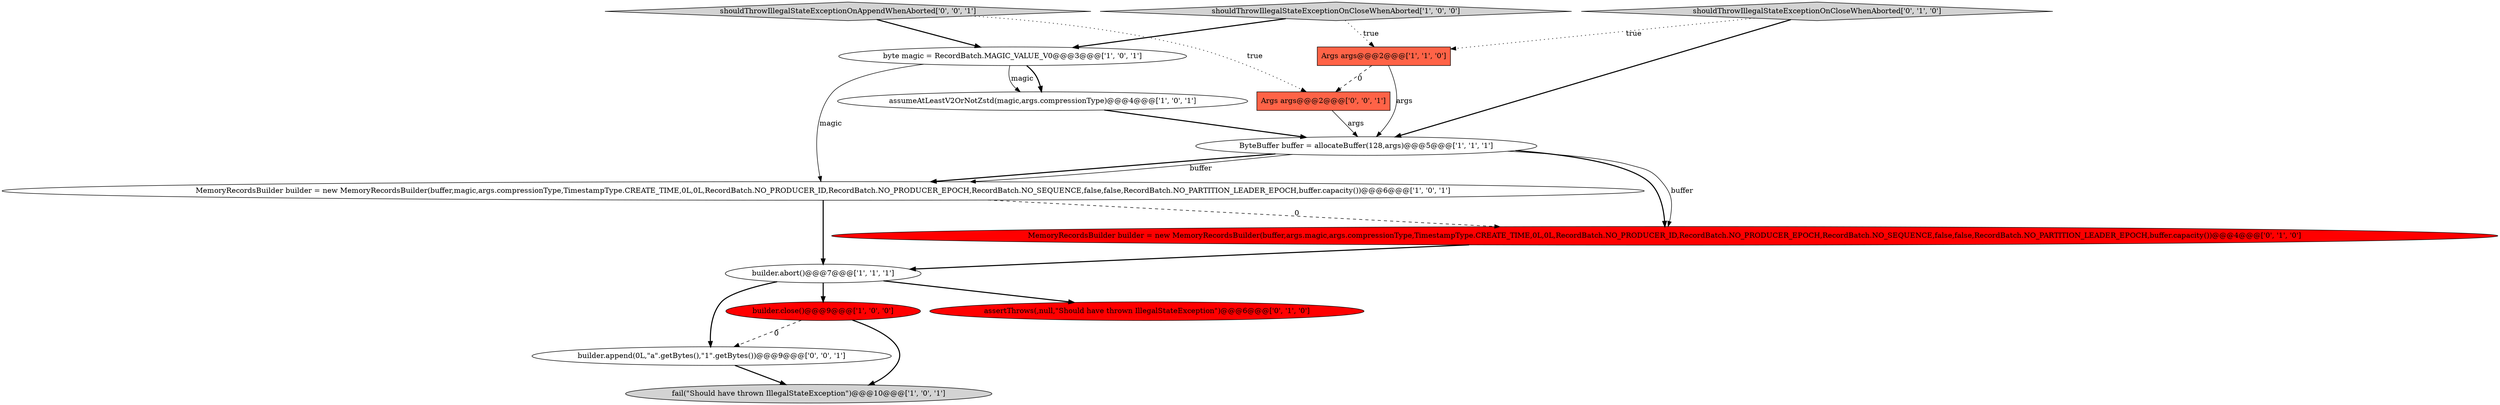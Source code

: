 digraph {
13 [style = filled, label = "builder.append(0L,\"a\".getBytes(),\"1\".getBytes())@@@9@@@['0', '0', '1']", fillcolor = white, shape = ellipse image = "AAA0AAABBB3BBB"];
5 [style = filled, label = "Args args@@@2@@@['1', '1', '0']", fillcolor = tomato, shape = box image = "AAA0AAABBB1BBB"];
4 [style = filled, label = "MemoryRecordsBuilder builder = new MemoryRecordsBuilder(buffer,magic,args.compressionType,TimestampType.CREATE_TIME,0L,0L,RecordBatch.NO_PRODUCER_ID,RecordBatch.NO_PRODUCER_EPOCH,RecordBatch.NO_SEQUENCE,false,false,RecordBatch.NO_PARTITION_LEADER_EPOCH,buffer.capacity())@@@6@@@['1', '0', '1']", fillcolor = white, shape = ellipse image = "AAA0AAABBB1BBB"];
8 [style = filled, label = "shouldThrowIllegalStateExceptionOnCloseWhenAborted['1', '0', '0']", fillcolor = lightgray, shape = diamond image = "AAA0AAABBB1BBB"];
0 [style = filled, label = "byte magic = RecordBatch.MAGIC_VALUE_V0@@@3@@@['1', '0', '1']", fillcolor = white, shape = ellipse image = "AAA0AAABBB1BBB"];
1 [style = filled, label = "fail(\"Should have thrown IllegalStateException\")@@@10@@@['1', '0', '1']", fillcolor = lightgray, shape = ellipse image = "AAA0AAABBB1BBB"];
3 [style = filled, label = "ByteBuffer buffer = allocateBuffer(128,args)@@@5@@@['1', '1', '1']", fillcolor = white, shape = ellipse image = "AAA0AAABBB1BBB"];
12 [style = filled, label = "shouldThrowIllegalStateExceptionOnAppendWhenAborted['0', '0', '1']", fillcolor = lightgray, shape = diamond image = "AAA0AAABBB3BBB"];
7 [style = filled, label = "builder.close()@@@9@@@['1', '0', '0']", fillcolor = red, shape = ellipse image = "AAA1AAABBB1BBB"];
6 [style = filled, label = "assumeAtLeastV2OrNotZstd(magic,args.compressionType)@@@4@@@['1', '0', '1']", fillcolor = white, shape = ellipse image = "AAA0AAABBB1BBB"];
11 [style = filled, label = "MemoryRecordsBuilder builder = new MemoryRecordsBuilder(buffer,args.magic,args.compressionType,TimestampType.CREATE_TIME,0L,0L,RecordBatch.NO_PRODUCER_ID,RecordBatch.NO_PRODUCER_EPOCH,RecordBatch.NO_SEQUENCE,false,false,RecordBatch.NO_PARTITION_LEADER_EPOCH,buffer.capacity())@@@4@@@['0', '1', '0']", fillcolor = red, shape = ellipse image = "AAA1AAABBB2BBB"];
14 [style = filled, label = "Args args@@@2@@@['0', '0', '1']", fillcolor = tomato, shape = box image = "AAA0AAABBB3BBB"];
9 [style = filled, label = "assertThrows(,null,\"Should have thrown IllegalStateException\")@@@6@@@['0', '1', '0']", fillcolor = red, shape = ellipse image = "AAA1AAABBB2BBB"];
10 [style = filled, label = "shouldThrowIllegalStateExceptionOnCloseWhenAborted['0', '1', '0']", fillcolor = lightgray, shape = diamond image = "AAA0AAABBB2BBB"];
2 [style = filled, label = "builder.abort()@@@7@@@['1', '1', '1']", fillcolor = white, shape = ellipse image = "AAA0AAABBB1BBB"];
6->3 [style = bold, label=""];
5->14 [style = dashed, label="0"];
7->1 [style = bold, label=""];
0->6 [style = bold, label=""];
3->11 [style = bold, label=""];
10->3 [style = bold, label=""];
4->2 [style = bold, label=""];
2->9 [style = bold, label=""];
10->5 [style = dotted, label="true"];
12->0 [style = bold, label=""];
3->4 [style = bold, label=""];
11->2 [style = bold, label=""];
13->1 [style = bold, label=""];
3->4 [style = solid, label="buffer"];
2->13 [style = bold, label=""];
5->3 [style = solid, label="args"];
8->0 [style = bold, label=""];
12->14 [style = dotted, label="true"];
3->11 [style = solid, label="buffer"];
14->3 [style = solid, label="args"];
0->6 [style = solid, label="magic"];
8->5 [style = dotted, label="true"];
7->13 [style = dashed, label="0"];
2->7 [style = bold, label=""];
4->11 [style = dashed, label="0"];
0->4 [style = solid, label="magic"];
}
